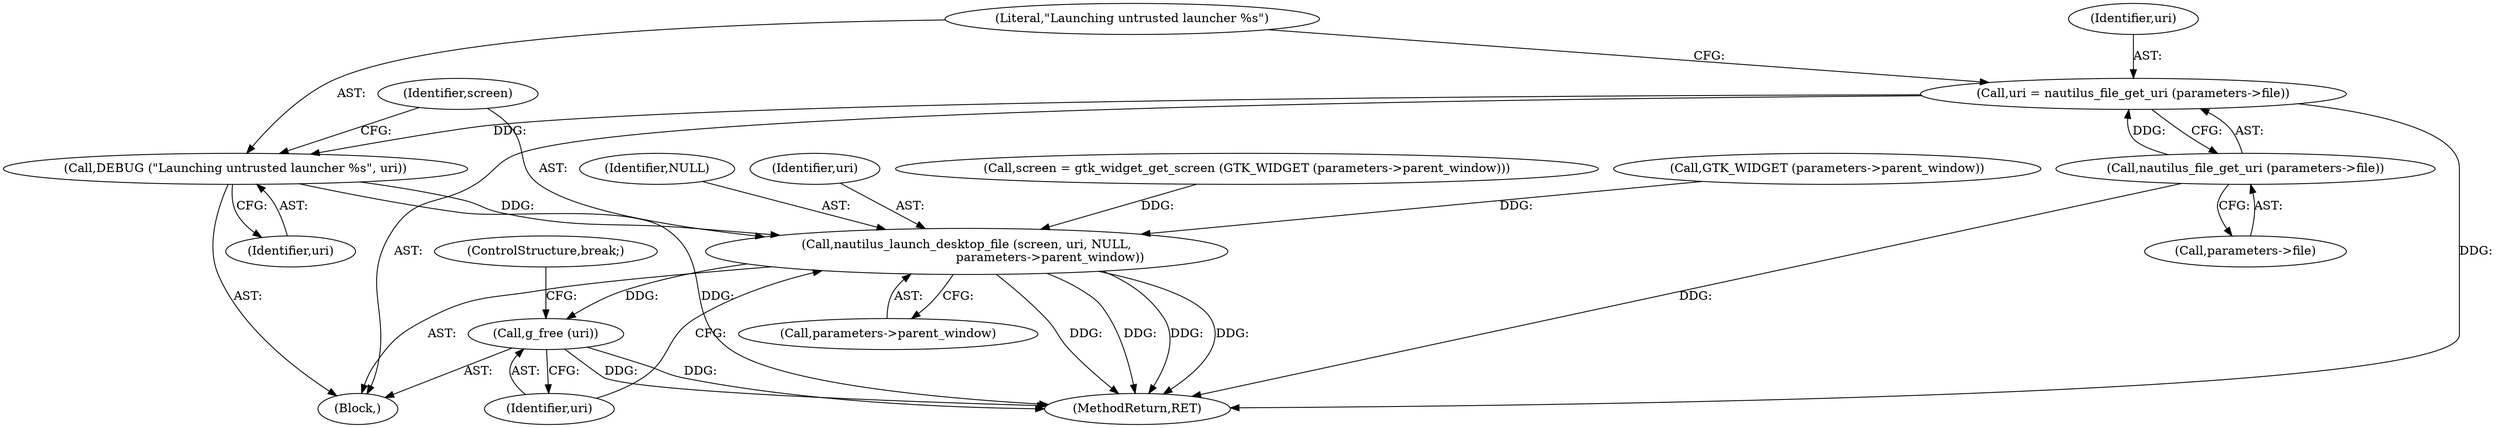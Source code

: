 digraph "0_nautilus_1630f53481f445ada0a455e9979236d31a8d3bb0_6@pointer" {
"1000121" [label="(Call,uri = nautilus_file_get_uri (parameters->file))"];
"1000123" [label="(Call,nautilus_file_get_uri (parameters->file))"];
"1000127" [label="(Call,DEBUG (\"Launching untrusted launcher %s\", uri))"];
"1000130" [label="(Call,nautilus_launch_desktop_file (screen, uri, NULL,\n                                           parameters->parent_window))"];
"1000137" [label="(Call,g_free (uri))"];
"1000123" [label="(Call,nautilus_file_get_uri (parameters->file))"];
"1000131" [label="(Identifier,screen)"];
"1000130" [label="(Call,nautilus_launch_desktop_file (screen, uri, NULL,\n                                           parameters->parent_window))"];
"1000133" [label="(Identifier,NULL)"];
"1000134" [label="(Call,parameters->parent_window)"];
"1000122" [label="(Identifier,uri)"];
"1000139" [label="(ControlStructure,break;)"];
"1000132" [label="(Identifier,uri)"];
"1000114" [label="(Call,screen = gtk_widget_get_screen (GTK_WIDGET (parameters->parent_window)))"];
"1000128" [label="(Literal,\"Launching untrusted launcher %s\")"];
"1000127" [label="(Call,DEBUG (\"Launching untrusted launcher %s\", uri))"];
"1000138" [label="(Identifier,uri)"];
"1000113" [label="(Block,)"];
"1000124" [label="(Call,parameters->file)"];
"1000167" [label="(MethodReturn,RET)"];
"1000129" [label="(Identifier,uri)"];
"1000121" [label="(Call,uri = nautilus_file_get_uri (parameters->file))"];
"1000117" [label="(Call,GTK_WIDGET (parameters->parent_window))"];
"1000137" [label="(Call,g_free (uri))"];
"1000121" -> "1000113"  [label="AST: "];
"1000121" -> "1000123"  [label="CFG: "];
"1000122" -> "1000121"  [label="AST: "];
"1000123" -> "1000121"  [label="AST: "];
"1000128" -> "1000121"  [label="CFG: "];
"1000121" -> "1000167"  [label="DDG: "];
"1000123" -> "1000121"  [label="DDG: "];
"1000121" -> "1000127"  [label="DDG: "];
"1000123" -> "1000124"  [label="CFG: "];
"1000124" -> "1000123"  [label="AST: "];
"1000123" -> "1000167"  [label="DDG: "];
"1000127" -> "1000113"  [label="AST: "];
"1000127" -> "1000129"  [label="CFG: "];
"1000128" -> "1000127"  [label="AST: "];
"1000129" -> "1000127"  [label="AST: "];
"1000131" -> "1000127"  [label="CFG: "];
"1000127" -> "1000167"  [label="DDG: "];
"1000127" -> "1000130"  [label="DDG: "];
"1000130" -> "1000113"  [label="AST: "];
"1000130" -> "1000134"  [label="CFG: "];
"1000131" -> "1000130"  [label="AST: "];
"1000132" -> "1000130"  [label="AST: "];
"1000133" -> "1000130"  [label="AST: "];
"1000134" -> "1000130"  [label="AST: "];
"1000138" -> "1000130"  [label="CFG: "];
"1000130" -> "1000167"  [label="DDG: "];
"1000130" -> "1000167"  [label="DDG: "];
"1000130" -> "1000167"  [label="DDG: "];
"1000130" -> "1000167"  [label="DDG: "];
"1000114" -> "1000130"  [label="DDG: "];
"1000117" -> "1000130"  [label="DDG: "];
"1000130" -> "1000137"  [label="DDG: "];
"1000137" -> "1000113"  [label="AST: "];
"1000137" -> "1000138"  [label="CFG: "];
"1000138" -> "1000137"  [label="AST: "];
"1000139" -> "1000137"  [label="CFG: "];
"1000137" -> "1000167"  [label="DDG: "];
"1000137" -> "1000167"  [label="DDG: "];
}
